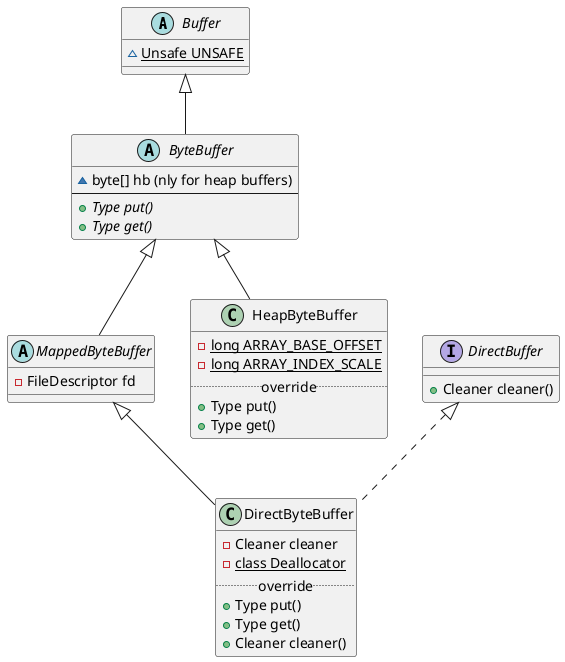 @startuml
'https://plantuml.com/class-diagram

abstract class Buffer {
    ~ {static} Unsafe UNSAFE

}

abstract class ByteBuffer extends Buffer {
    ~ byte[] hb (nly for heap buffers)
    --
    + {abstract} Type put()
    + {abstract} Type get()
}

abstract class MappedByteBuffer extends ByteBuffer {
    - FileDescriptor fd
}

class HeapByteBuffer extends ByteBuffer {
    - {static} long ARRAY_BASE_OFFSET
    - {static} long ARRAY_INDEX_SCALE
    .. override ..
    + Type put()
    + Type get()
}

interface DirectBuffer {
    + Cleaner cleaner()
}
class DirectByteBuffer extends MappedByteBuffer implements DirectBuffer {
    - Cleaner cleaner
    - {static} class Deallocator
    .. override ..
    + Type put()
    + Type get()
    + Cleaner cleaner()
}

@enduml